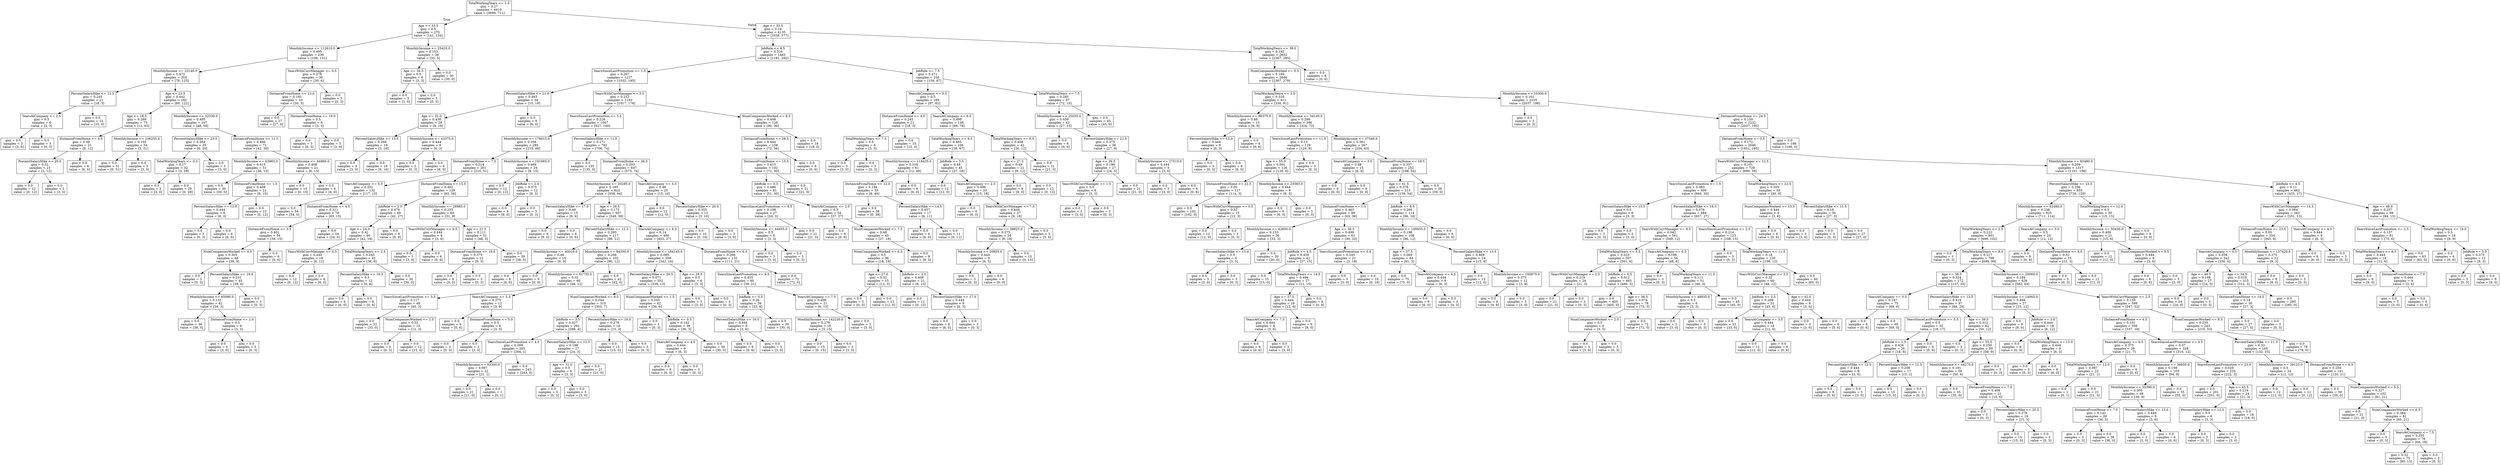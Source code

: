 digraph Tree {
node [shape=box] ;
0 [label="TotalWorkingYears <= 1.5\ngini = 0.27\nsamples = 4410\nvalue = [3699, 711]"] ;
1 [label="Age <= 33.5\ngini = 0.5\nsamples = 275\nvalue = [141, 134]"] ;
0 -> 1 [labeldistance=2.5, labelangle=45, headlabel="True"] ;
2 [label="MonthlyIncome <= 112610.0\ngini = 0.495\nsamples = 239\nvalue = [108, 131]"] ;
1 -> 2 ;
3 [label="MonthlyIncome <= 23140.0\ngini = 0.473\nsamples = 203\nvalue = [78, 125]"] ;
2 -> 3 ;
4 [label="PercentSalaryHike <= 12.5\ngini = 0.245\nsamples = 21\nvalue = [18, 3]"] ;
3 -> 4 ;
5 [label="YearsAtCompany <= 2.5\ngini = 0.5\nsamples = 6\nvalue = [3, 3]"] ;
4 -> 5 ;
6 [label="gini = 0.0\nsamples = 3\nvalue = [3, 0]"] ;
5 -> 6 ;
7 [label="gini = 0.0\nsamples = 3\nvalue = [0, 3]"] ;
5 -> 7 ;
8 [label="gini = 0.0\nsamples = 15\nvalue = [15, 0]"] ;
4 -> 8 ;
9 [label="Age <= 23.5\ngini = 0.442\nsamples = 182\nvalue = [60, 122]"] ;
3 -> 9 ;
10 [label="Age <= 18.5\ngini = 0.269\nsamples = 75\nvalue = [12, 63]"] ;
9 -> 10 ;
11 [label="DistanceFromHome <= 4.0\ngini = 0.49\nsamples = 21\nvalue = [9, 12]"] ;
10 -> 11 ;
12 [label="PercentSalaryHike <= 20.0\ngini = 0.32\nsamples = 15\nvalue = [3, 12]"] ;
11 -> 12 ;
13 [label="gini = 0.0\nsamples = 12\nvalue = [0, 12]"] ;
12 -> 13 ;
14 [label="gini = 0.0\nsamples = 3\nvalue = [3, 0]"] ;
12 -> 14 ;
15 [label="gini = 0.0\nsamples = 6\nvalue = [6, 0]"] ;
11 -> 15 ;
16 [label="MonthlyIncome <= 106255.0\ngini = 0.105\nsamples = 54\nvalue = [3, 51]"] ;
10 -> 16 ;
17 [label="gini = 0.0\nsamples = 51\nvalue = [0, 51]"] ;
16 -> 17 ;
18 [label="gini = 0.0\nsamples = 3\nvalue = [3, 0]"] ;
16 -> 18 ;
19 [label="MonthlyIncome <= 32530.0\ngini = 0.495\nsamples = 107\nvalue = [48, 59]"] ;
9 -> 19 ;
20 [label="PercentSalaryHike <= 23.5\ngini = 0.284\nsamples = 35\nvalue = [6, 29]"] ;
19 -> 20 ;
21 [label="TotalWorkingYears <= 0.5\ngini = 0.17\nsamples = 32\nvalue = [3, 29]"] ;
20 -> 21 ;
22 [label="gini = 0.0\nsamples = 3\nvalue = [3, 0]"] ;
21 -> 22 ;
23 [label="gini = 0.0\nsamples = 29\nvalue = [0, 29]"] ;
21 -> 23 ;
24 [label="gini = 0.0\nsamples = 3\nvalue = [3, 0]"] ;
20 -> 24 ;
25 [label="DistanceFromHome <= 11.5\ngini = 0.486\nsamples = 72\nvalue = [42, 30]"] ;
19 -> 25 ;
26 [label="MonthlyIncome <= 63965.0\ngini = 0.415\nsamples = 51\nvalue = [36, 15]"] ;
25 -> 26 ;
27 [label="gini = 0.0\nsamples = 30\nvalue = [30, 0]"] ;
26 -> 27 ;
28 [label="DistanceFromHome <= 1.5\ngini = 0.408\nsamples = 21\nvalue = [6, 15]"] ;
26 -> 28 ;
29 [label="PercentSalaryHike <= 12.0\ngini = 0.444\nsamples = 9\nvalue = [6, 3]"] ;
28 -> 29 ;
30 [label="gini = 0.0\nsamples = 3\nvalue = [0, 3]"] ;
29 -> 30 ;
31 [label="gini = 0.0\nsamples = 6\nvalue = [6, 0]"] ;
29 -> 31 ;
32 [label="gini = 0.0\nsamples = 12\nvalue = [0, 12]"] ;
28 -> 32 ;
33 [label="MonthlyIncome <= 64960.0\ngini = 0.408\nsamples = 21\nvalue = [6, 15]"] ;
25 -> 33 ;
34 [label="gini = 0.0\nsamples = 15\nvalue = [0, 15]"] ;
33 -> 34 ;
35 [label="gini = 0.0\nsamples = 6\nvalue = [6, 0]"] ;
33 -> 35 ;
36 [label="YearsWithCurrManager <= 0.5\ngini = 0.278\nsamples = 36\nvalue = [30, 6]"] ;
2 -> 36 ;
37 [label="DistanceFromHome <= 13.0\ngini = 0.165\nsamples = 33\nvalue = [30, 3]"] ;
36 -> 37 ;
38 [label="gini = 0.0\nsamples = 27\nvalue = [27, 0]"] ;
37 -> 38 ;
39 [label="DistanceFromHome <= 19.0\ngini = 0.5\nsamples = 6\nvalue = [3, 3]"] ;
37 -> 39 ;
40 [label="gini = 0.0\nsamples = 3\nvalue = [0, 3]"] ;
39 -> 40 ;
41 [label="gini = 0.0\nsamples = 3\nvalue = [3, 0]"] ;
39 -> 41 ;
42 [label="gini = 0.0\nsamples = 3\nvalue = [0, 3]"] ;
36 -> 42 ;
43 [label="MonthlyIncome <= 25425.0\ngini = 0.153\nsamples = 36\nvalue = [33, 3]"] ;
1 -> 43 ;
44 [label="Age <= 34.5\ngini = 0.5\nsamples = 6\nvalue = [3, 3]"] ;
43 -> 44 ;
45 [label="gini = 0.0\nsamples = 3\nvalue = [3, 0]"] ;
44 -> 45 ;
46 [label="gini = 0.0\nsamples = 3\nvalue = [0, 3]"] ;
44 -> 46 ;
47 [label="gini = 0.0\nsamples = 30\nvalue = [30, 0]"] ;
43 -> 47 ;
48 [label="Age <= 33.5\ngini = 0.24\nsamples = 4135\nvalue = [3558, 577]"] ;
0 -> 48 [labeldistance=2.5, labelangle=-45, headlabel="False"] ;
49 [label="JobRole <= 4.5\ngini = 0.316\nsamples = 1483\nvalue = [1191, 292]"] ;
48 -> 49 ;
50 [label="YearsSinceLastPromotion <= 1.5\ngini = 0.267\nsamples = 1227\nvalue = [1032, 195]"] ;
49 -> 50 ;
51 [label="PercentSalaryHike <= 21.0\ngini = 0.493\nsamples = 34\nvalue = [15, 19]"] ;
50 -> 51 ;
52 [label="Age <= 32.0\ngini = 0.436\nsamples = 28\nvalue = [9, 19]"] ;
51 -> 52 ;
53 [label="PercentSalaryHike <= 13.5\ngini = 0.266\nsamples = 19\nvalue = [3, 16]"] ;
52 -> 53 ;
54 [label="gini = 0.0\nsamples = 3\nvalue = [3, 0]"] ;
53 -> 54 ;
55 [label="gini = 0.0\nsamples = 16\nvalue = [0, 16]"] ;
53 -> 55 ;
56 [label="MonthlyIncome <= 43375.0\ngini = 0.444\nsamples = 9\nvalue = [6, 3]"] ;
52 -> 56 ;
57 [label="gini = 0.0\nsamples = 3\nvalue = [0, 3]"] ;
56 -> 57 ;
58 [label="gini = 0.0\nsamples = 6\nvalue = [6, 0]"] ;
56 -> 58 ;
59 [label="gini = 0.0\nsamples = 6\nvalue = [6, 0]"] ;
51 -> 59 ;
60 [label="YearsWithCurrManager <= 5.5\ngini = 0.252\nsamples = 1193\nvalue = [1017, 176]"] ;
50 -> 60 ;
61 [label="YearsSinceLastPromotion <= 3.5\ngini = 0.228\nsamples = 1067\nvalue = [927, 140]"] ;
60 -> 61 ;
62 [label="MonthlyIncome <= 176015.0\ngini = 0.356\nsamples = 285\nvalue = [219, 66]"] ;
61 -> 62 ;
63 [label="DistanceFromHome <= 7.5\ngini = 0.314\nsamples = 261\nvalue = [210, 51]"] ;
62 -> 63 ;
64 [label="YearsAtCompany <= 5.5\ngini = 0.201\nsamples = 132\nvalue = [117, 15]"] ;
63 -> 64 ;
65 [label="gini = 0.0\nsamples = 54\nvalue = [54, 0]"] ;
64 -> 65 ;
66 [label="DistanceFromHome <= 4.5\ngini = 0.311\nsamples = 78\nvalue = [63, 15]"] ;
64 -> 66 ;
67 [label="DistanceFromHome <= 3.5\ngini = 0.401\nsamples = 54\nvalue = [39, 15]"] ;
66 -> 67 ;
68 [label="NumCompaniesWorked <= 0.5\ngini = 0.305\nsamples = 48\nvalue = [39, 9]"] ;
67 -> 68 ;
69 [label="gini = 0.0\nsamples = 3\nvalue = [0, 3]"] ;
68 -> 69 ;
70 [label="PercentSalaryHike <= 19.0\ngini = 0.231\nsamples = 45\nvalue = [39, 6]"] ;
68 -> 70 ;
71 [label="MonthlyIncome <= 65090.0\ngini = 0.133\nsamples = 42\nvalue = [39, 3]"] ;
70 -> 71 ;
72 [label="gini = 0.0\nsamples = 36\nvalue = [36, 0]"] ;
71 -> 72 ;
73 [label="DistanceFromHome <= 2.0\ngini = 0.5\nsamples = 6\nvalue = [3, 3]"] ;
71 -> 73 ;
74 [label="gini = 0.0\nsamples = 3\nvalue = [3, 0]"] ;
73 -> 74 ;
75 [label="gini = 0.0\nsamples = 3\nvalue = [0, 3]"] ;
73 -> 75 ;
76 [label="gini = 0.0\nsamples = 3\nvalue = [0, 3]"] ;
70 -> 76 ;
77 [label="gini = 0.0\nsamples = 6\nvalue = [0, 6]"] ;
67 -> 77 ;
78 [label="gini = 0.0\nsamples = 24\nvalue = [24, 0]"] ;
66 -> 78 ;
79 [label="DistanceFromHome <= 15.5\ngini = 0.402\nsamples = 129\nvalue = [93, 36]"] ;
63 -> 79 ;
80 [label="JobRole <= 2.5\ngini = 0.476\nsamples = 69\nvalue = [42, 27]"] ;
79 -> 80 ;
81 [label="Age <= 24.0\ngini = 0.42\nsamples = 60\nvalue = [42, 18]"] ;
80 -> 81 ;
82 [label="YearsWithCurrManager <= 0.5\ngini = 0.444\nsamples = 18\nvalue = [6, 12]"] ;
81 -> 82 ;
83 [label="gini = 0.0\nsamples = 12\nvalue = [0, 12]"] ;
82 -> 83 ;
84 [label="gini = 0.0\nsamples = 6\nvalue = [6, 0]"] ;
82 -> 84 ;
85 [label="TotalWorkingYears <= 2.5\ngini = 0.245\nsamples = 42\nvalue = [36, 6]"] ;
81 -> 85 ;
86 [label="PercentSalaryHike <= 16.5\ngini = 0.5\nsamples = 12\nvalue = [6, 6]"] ;
85 -> 86 ;
87 [label="gini = 0.0\nsamples = 6\nvalue = [6, 0]"] ;
86 -> 87 ;
88 [label="gini = 0.0\nsamples = 6\nvalue = [0, 6]"] ;
86 -> 88 ;
89 [label="gini = 0.0\nsamples = 30\nvalue = [30, 0]"] ;
85 -> 89 ;
90 [label="gini = 0.0\nsamples = 9\nvalue = [0, 9]"] ;
80 -> 90 ;
91 [label="MonthlyIncome <= 26985.0\ngini = 0.255\nsamples = 60\nvalue = [51, 9]"] ;
79 -> 91 ;
92 [label="YearsWithCurrManager <= 0.5\ngini = 0.444\nsamples = 9\nvalue = [3, 6]"] ;
91 -> 92 ;
93 [label="gini = 0.0\nsamples = 3\nvalue = [3, 0]"] ;
92 -> 93 ;
94 [label="gini = 0.0\nsamples = 6\nvalue = [0, 6]"] ;
92 -> 94 ;
95 [label="Age <= 21.5\ngini = 0.111\nsamples = 51\nvalue = [48, 3]"] ;
91 -> 95 ;
96 [label="DistanceFromHome <= 19.0\ngini = 0.375\nsamples = 12\nvalue = [9, 3]"] ;
95 -> 96 ;
97 [label="gini = 0.0\nsamples = 9\nvalue = [9, 0]"] ;
96 -> 97 ;
98 [label="gini = 0.0\nsamples = 3\nvalue = [0, 3]"] ;
96 -> 98 ;
99 [label="gini = 0.0\nsamples = 39\nvalue = [39, 0]"] ;
95 -> 99 ;
100 [label="MonthlyIncome <= 191665.0\ngini = 0.469\nsamples = 24\nvalue = [9, 15]"] ;
62 -> 100 ;
101 [label="gini = 0.0\nsamples = 12\nvalue = [0, 12]"] ;
100 -> 101 ;
102 [label="JobRole <= 2.0\ngini = 0.375\nsamples = 12\nvalue = [9, 3]"] ;
100 -> 102 ;
103 [label="gini = 0.0\nsamples = 9\nvalue = [9, 0]"] ;
102 -> 103 ;
104 [label="gini = 0.0\nsamples = 3\nvalue = [0, 3]"] ;
102 -> 104 ;
105 [label="PercentSalaryHike <= 11.5\ngini = 0.171\nsamples = 782\nvalue = [708, 74]"] ;
61 -> 105 ;
106 [label="gini = 0.0\nsamples = 135\nvalue = [135, 0]"] ;
105 -> 106 ;
107 [label="DistanceFromHome <= 26.5\ngini = 0.203\nsamples = 647\nvalue = [573, 74]"] ;
105 -> 107 ;
108 [label="MonthlyIncome <= 20285.0\ngini = 0.185\nsamples = 622\nvalue = [558, 64]"] ;
107 -> 108 ;
109 [label="PercentSalaryHike <= 17.0\ngini = 0.48\nsamples = 15\nvalue = [9, 6]"] ;
108 -> 109 ;
110 [label="gini = 0.0\nsamples = 9\nvalue = [9, 0]"] ;
109 -> 110 ;
111 [label="gini = 0.0\nsamples = 6\nvalue = [0, 6]"] ;
109 -> 111 ;
112 [label="Age <= 26.5\ngini = 0.173\nsamples = 607\nvalue = [549, 58]"] ;
108 -> 112 ;
113 [label="PercentSalaryHike <= 12.5\ngini = 0.295\nsamples = 117\nvalue = [96, 21]"] ;
112 -> 113 ;
114 [label="MonthlyIncome <= 40010.0\ngini = 0.48\nsamples = 15\nvalue = [6, 9]"] ;
113 -> 114 ;
115 [label="gini = 0.0\nsamples = 6\nvalue = [6, 0]"] ;
114 -> 115 ;
116 [label="gini = 0.0\nsamples = 9\nvalue = [0, 9]"] ;
114 -> 116 ;
117 [label="MonthlyIncome <= 84350.0\ngini = 0.208\nsamples = 102\nvalue = [90, 12]"] ;
113 -> 117 ;
118 [label="MonthlyIncome <= 61735.0\ngini = 0.32\nsamples = 60\nvalue = [48, 12]"] ;
117 -> 118 ;
119 [label="YearsSinceLastPromotion <= 5.5\ngini = 0.117\nsamples = 48\nvalue = [45, 3]"] ;
118 -> 119 ;
120 [label="gini = 0.0\nsamples = 33\nvalue = [33, 0]"] ;
119 -> 120 ;
121 [label="NumCompaniesWorked <= 2.5\ngini = 0.32\nsamples = 15\nvalue = [12, 3]"] ;
119 -> 121 ;
122 [label="gini = 0.0\nsamples = 3\nvalue = [0, 3]"] ;
121 -> 122 ;
123 [label="gini = 0.0\nsamples = 12\nvalue = [12, 0]"] ;
121 -> 123 ;
124 [label="YearsAtCompany <= 5.5\ngini = 0.375\nsamples = 12\nvalue = [3, 9]"] ;
118 -> 124 ;
125 [label="gini = 0.0\nsamples = 6\nvalue = [0, 6]"] ;
124 -> 125 ;
126 [label="DistanceFromHome <= 5.0\ngini = 0.5\nsamples = 6\nvalue = [3, 3]"] ;
124 -> 126 ;
127 [label="gini = 0.0\nsamples = 3\nvalue = [0, 3]"] ;
126 -> 127 ;
128 [label="gini = 0.0\nsamples = 3\nvalue = [3, 0]"] ;
126 -> 128 ;
129 [label="gini = 0.0\nsamples = 42\nvalue = [42, 0]"] ;
117 -> 129 ;
130 [label="YearsAtCompany <= 6.5\ngini = 0.14\nsamples = 490\nvalue = [453, 37]"] ;
112 -> 130 ;
131 [label="MonthlyIncome <= 184145.0\ngini = 0.085\nsamples = 358\nvalue = [342, 16]"] ;
130 -> 131 ;
132 [label="PercentSalaryHike <= 20.5\ngini = 0.071\nsamples = 352\nvalue = [339, 13]"] ;
131 -> 132 ;
133 [label="NumCompaniesWorked <= 8.5\ngini = 0.044\nsamples = 310\nvalue = [303, 7]"] ;
132 -> 133 ;
134 [label="JobRole <= 3.5\ngini = 0.027\nsamples = 292\nvalue = [288, 4]"] ;
133 -> 134 ;
135 [label="YearsSinceLastPromotion <= 4.5\ngini = 0.008\nsamples = 265\nvalue = [264, 1]"] ;
134 -> 135 ;
136 [label="MonthlyIncome <= 93300.0\ngini = 0.087\nsamples = 22\nvalue = [21, 1]"] ;
135 -> 136 ;
137 [label="gini = 0.0\nsamples = 21\nvalue = [21, 0]"] ;
136 -> 137 ;
138 [label="gini = 0.0\nsamples = 1\nvalue = [0, 1]"] ;
136 -> 138 ;
139 [label="gini = 0.0\nsamples = 243\nvalue = [243, 0]"] ;
135 -> 139 ;
140 [label="PercentSalaryHike <= 12.5\ngini = 0.198\nsamples = 27\nvalue = [24, 3]"] ;
134 -> 140 ;
141 [label="Age <= 31.0\ngini = 0.5\nsamples = 6\nvalue = [3, 3]"] ;
140 -> 141 ;
142 [label="gini = 0.0\nsamples = 3\nvalue = [0, 3]"] ;
141 -> 142 ;
143 [label="gini = 0.0\nsamples = 3\nvalue = [3, 0]"] ;
141 -> 143 ;
144 [label="gini = 0.0\nsamples = 21\nvalue = [21, 0]"] ;
140 -> 144 ;
145 [label="PercentSalaryHike <= 16.0\ngini = 0.278\nsamples = 18\nvalue = [15, 3]"] ;
133 -> 145 ;
146 [label="gini = 0.0\nsamples = 15\nvalue = [15, 0]"] ;
145 -> 146 ;
147 [label="gini = 0.0\nsamples = 3\nvalue = [0, 3]"] ;
145 -> 147 ;
148 [label="NumCompaniesWorked <= 1.5\ngini = 0.245\nsamples = 42\nvalue = [36, 6]"] ;
132 -> 148 ;
149 [label="gini = 0.0\nsamples = 3\nvalue = [0, 3]"] ;
148 -> 149 ;
150 [label="JobRole <= 0.5\ngini = 0.142\nsamples = 39\nvalue = [36, 3]"] ;
148 -> 150 ;
151 [label="YearsAtCompany <= 4.0\ngini = 0.444\nsamples = 9\nvalue = [6, 3]"] ;
150 -> 151 ;
152 [label="gini = 0.0\nsamples = 6\nvalue = [6, 0]"] ;
151 -> 152 ;
153 [label="gini = 0.0\nsamples = 3\nvalue = [0, 3]"] ;
151 -> 153 ;
154 [label="gini = 0.0\nsamples = 30\nvalue = [30, 0]"] ;
150 -> 154 ;
155 [label="Age <= 29.5\ngini = 0.5\nsamples = 6\nvalue = [3, 3]"] ;
131 -> 155 ;
156 [label="gini = 0.0\nsamples = 3\nvalue = [3, 0]"] ;
155 -> 156 ;
157 [label="gini = 0.0\nsamples = 3\nvalue = [0, 3]"] ;
155 -> 157 ;
158 [label="DistanceFromHome <= 6.5\ngini = 0.268\nsamples = 132\nvalue = [111, 21]"] ;
130 -> 158 ;
159 [label="YearsSinceLastPromotion <= 9.5\ngini = 0.455\nsamples = 60\nvalue = [39, 21]"] ;
158 -> 159 ;
160 [label="JobRole <= 0.5\ngini = 0.26\nsamples = 39\nvalue = [33, 6]"] ;
159 -> 160 ;
161 [label="PercentSalaryHike <= 16.5\ngini = 0.444\nsamples = 9\nvalue = [3, 6]"] ;
160 -> 161 ;
162 [label="gini = 0.0\nsamples = 6\nvalue = [0, 6]"] ;
161 -> 162 ;
163 [label="gini = 0.0\nsamples = 3\nvalue = [3, 0]"] ;
161 -> 163 ;
164 [label="gini = 0.0\nsamples = 30\nvalue = [30, 0]"] ;
160 -> 164 ;
165 [label="YearsAtCompany <= 7.5\ngini = 0.408\nsamples = 21\nvalue = [6, 15]"] ;
159 -> 165 ;
166 [label="MonthlyIncome <= 142230.0\ngini = 0.278\nsamples = 18\nvalue = [3, 15]"] ;
165 -> 166 ;
167 [label="gini = 0.0\nsamples = 15\nvalue = [0, 15]"] ;
166 -> 167 ;
168 [label="gini = 0.0\nsamples = 3\nvalue = [3, 0]"] ;
166 -> 168 ;
169 [label="gini = 0.0\nsamples = 3\nvalue = [3, 0]"] ;
165 -> 169 ;
170 [label="gini = 0.0\nsamples = 72\nvalue = [72, 0]"] ;
158 -> 170 ;
171 [label="YearsAtCompany <= 5.5\ngini = 0.48\nsamples = 25\nvalue = [15, 10]"] ;
107 -> 171 ;
172 [label="gini = 0.0\nsamples = 12\nvalue = [12, 0]"] ;
171 -> 172 ;
173 [label="PercentSalaryHike <= 20.0\ngini = 0.355\nsamples = 13\nvalue = [3, 10]"] ;
171 -> 173 ;
174 [label="gini = 0.0\nsamples = 10\nvalue = [0, 10]"] ;
173 -> 174 ;
175 [label="gini = 0.0\nsamples = 3\nvalue = [3, 0]"] ;
173 -> 175 ;
176 [label="NumCompaniesWorked <= 8.5\ngini = 0.408\nsamples = 126\nvalue = [90, 36]"] ;
60 -> 176 ;
177 [label="DistanceFromHome <= 28.5\ngini = 0.444\nsamples = 108\nvalue = [72, 36]"] ;
176 -> 177 ;
178 [label="DistanceFromHome <= 15.5\ngini = 0.415\nsamples = 102\nvalue = [72, 30]"] ;
177 -> 178 ;
179 [label="JobRole <= 0.5\ngini = 0.466\nsamples = 81\nvalue = [51, 30]"] ;
178 -> 179 ;
180 [label="YearsSinceLastPromotion <= 8.5\ngini = 0.198\nsamples = 27\nvalue = [24, 3]"] ;
179 -> 180 ;
181 [label="MonthlyIncome <= 44455.0\ngini = 0.5\nsamples = 6\nvalue = [3, 3]"] ;
180 -> 181 ;
182 [label="gini = 0.0\nsamples = 3\nvalue = [3, 0]"] ;
181 -> 182 ;
183 [label="gini = 0.0\nsamples = 3\nvalue = [0, 3]"] ;
181 -> 183 ;
184 [label="gini = 0.0\nsamples = 21\nvalue = [21, 0]"] ;
180 -> 184 ;
185 [label="YearsAtCompany <= 2.5\ngini = 0.5\nsamples = 54\nvalue = [27, 27]"] ;
179 -> 185 ;
186 [label="gini = 0.0\nsamples = 9\nvalue = [0, 9]"] ;
185 -> 186 ;
187 [label="NumCompaniesWorked <= 7.5\ngini = 0.48\nsamples = 45\nvalue = [27, 18]"] ;
185 -> 187 ;
188 [label="NumCompaniesWorked <= 6.5\ngini = 0.5\nsamples = 36\nvalue = [18, 18]"] ;
187 -> 188 ;
189 [label="Age <= 27.0\ngini = 0.32\nsamples = 15\nvalue = [12, 3]"] ;
188 -> 189 ;
190 [label="gini = 0.0\nsamples = 3\nvalue = [0, 3]"] ;
189 -> 190 ;
191 [label="gini = 0.0\nsamples = 12\nvalue = [12, 0]"] ;
189 -> 191 ;
192 [label="JobRole <= 2.0\ngini = 0.408\nsamples = 21\nvalue = [6, 15]"] ;
188 -> 192 ;
193 [label="gini = 0.0\nsamples = 12\nvalue = [0, 12]"] ;
192 -> 193 ;
194 [label="PercentSalaryHike <= 17.0\ngini = 0.444\nsamples = 9\nvalue = [6, 3]"] ;
192 -> 194 ;
195 [label="gini = 0.0\nsamples = 6\nvalue = [6, 0]"] ;
194 -> 195 ;
196 [label="gini = 0.0\nsamples = 3\nvalue = [0, 3]"] ;
194 -> 196 ;
197 [label="gini = 0.0\nsamples = 9\nvalue = [9, 0]"] ;
187 -> 197 ;
198 [label="gini = 0.0\nsamples = 21\nvalue = [21, 0]"] ;
178 -> 198 ;
199 [label="gini = 0.0\nsamples = 6\nvalue = [0, 6]"] ;
177 -> 199 ;
200 [label="gini = 0.0\nsamples = 18\nvalue = [18, 0]"] ;
176 -> 200 ;
201 [label="JobRole <= 7.5\ngini = 0.471\nsamples = 256\nvalue = [159, 97]"] ;
49 -> 201 ;
202 [label="YearsAtCompany <= 0.5\ngini = 0.5\nsamples = 169\nvalue = [87, 82]"] ;
201 -> 202 ;
203 [label="DistanceFromHome <= 4.0\ngini = 0.245\nsamples = 21\nvalue = [18, 3]"] ;
202 -> 203 ;
204 [label="TotalWorkingYears <= 7.5\ngini = 0.5\nsamples = 6\nvalue = [3, 3]"] ;
203 -> 204 ;
205 [label="gini = 0.0\nsamples = 3\nvalue = [3, 0]"] ;
204 -> 205 ;
206 [label="gini = 0.0\nsamples = 3\nvalue = [0, 3]"] ;
204 -> 206 ;
207 [label="gini = 0.0\nsamples = 15\nvalue = [15, 0]"] ;
203 -> 207 ;
208 [label="YearsAtCompany <= 6.5\ngini = 0.498\nsamples = 148\nvalue = [69, 79]"] ;
202 -> 208 ;
209 [label="TotalWorkingYears <= 8.5\ngini = 0.465\nsamples = 106\nvalue = [39, 67]"] ;
208 -> 209 ;
210 [label="MonthlyIncome <= 118435.0\ngini = 0.316\nsamples = 61\nvalue = [12, 49]"] ;
209 -> 210 ;
211 [label="DistanceFromHome <= 12.0\ngini = 0.194\nsamples = 55\nvalue = [6, 49]"] ;
210 -> 211 ;
212 [label="gini = 0.0\nsamples = 38\nvalue = [0, 38]"] ;
211 -> 212 ;
213 [label="PercentSalaryHike <= 14.5\ngini = 0.457\nsamples = 17\nvalue = [6, 11]"] ;
211 -> 213 ;
214 [label="gini = 0.0\nsamples = 6\nvalue = [6, 0]"] ;
213 -> 214 ;
215 [label="gini = 0.0\nsamples = 11\nvalue = [0, 11]"] ;
213 -> 215 ;
216 [label="gini = 0.0\nsamples = 6\nvalue = [6, 0]"] ;
210 -> 216 ;
217 [label="JobRole <= 5.5\ngini = 0.48\nsamples = 45\nvalue = [27, 18]"] ;
209 -> 217 ;
218 [label="gini = 0.0\nsamples = 12\nvalue = [12, 0]"] ;
217 -> 218 ;
219 [label="YearsAtCompany <= 2.5\ngini = 0.496\nsamples = 33\nvalue = [15, 18]"] ;
217 -> 219 ;
220 [label="gini = 0.0\nsamples = 6\nvalue = [6, 0]"] ;
219 -> 220 ;
221 [label="YearsWithCurrManager <= 7.5\ngini = 0.444\nsamples = 27\nvalue = [9, 18]"] ;
219 -> 221 ;
222 [label="MonthlyIncome <= 38825.0\ngini = 0.375\nsamples = 24\nvalue = [6, 18]"] ;
221 -> 222 ;
223 [label="MonthlyIncome <= 20855.0\ngini = 0.444\nsamples = 9\nvalue = [6, 3]"] ;
222 -> 223 ;
224 [label="gini = 0.0\nsamples = 3\nvalue = [0, 3]"] ;
223 -> 224 ;
225 [label="gini = 0.0\nsamples = 6\nvalue = [6, 0]"] ;
223 -> 225 ;
226 [label="gini = 0.0\nsamples = 15\nvalue = [0, 15]"] ;
222 -> 226 ;
227 [label="gini = 0.0\nsamples = 3\nvalue = [3, 0]"] ;
221 -> 227 ;
228 [label="TotalWorkingYears <= 6.5\ngini = 0.408\nsamples = 42\nvalue = [30, 12]"] ;
208 -> 228 ;
229 [label="Age <= 27.5\ngini = 0.49\nsamples = 21\nvalue = [9, 12]"] ;
228 -> 229 ;
230 [label="gini = 0.0\nsamples = 9\nvalue = [9, 0]"] ;
229 -> 230 ;
231 [label="gini = 0.0\nsamples = 12\nvalue = [0, 12]"] ;
229 -> 231 ;
232 [label="gini = 0.0\nsamples = 21\nvalue = [21, 0]"] ;
228 -> 232 ;
233 [label="TotalWorkingYears <= 7.5\ngini = 0.285\nsamples = 87\nvalue = [72, 15]"] ;
201 -> 233 ;
234 [label="MonthlyIncome <= 25035.0\ngini = 0.459\nsamples = 42\nvalue = [27, 15]"] ;
233 -> 234 ;
235 [label="gini = 0.0\nsamples = 6\nvalue = [0, 6]"] ;
234 -> 235 ;
236 [label="PercentSalaryHike <= 21.5\ngini = 0.375\nsamples = 36\nvalue = [27, 9]"] ;
234 -> 236 ;
237 [label="Age <= 26.5\ngini = 0.198\nsamples = 27\nvalue = [24, 3]"] ;
236 -> 237 ;
238 [label="YearsWithCurrManager <= 1.5\ngini = 0.5\nsamples = 6\nvalue = [3, 3]"] ;
237 -> 238 ;
239 [label="gini = 0.0\nsamples = 3\nvalue = [3, 0]"] ;
238 -> 239 ;
240 [label="gini = 0.0\nsamples = 3\nvalue = [0, 3]"] ;
238 -> 240 ;
241 [label="gini = 0.0\nsamples = 21\nvalue = [21, 0]"] ;
237 -> 241 ;
242 [label="MonthlyIncome <= 27510.0\ngini = 0.444\nsamples = 9\nvalue = [3, 6]"] ;
236 -> 242 ;
243 [label="gini = 0.0\nsamples = 3\nvalue = [3, 0]"] ;
242 -> 243 ;
244 [label="gini = 0.0\nsamples = 6\nvalue = [0, 6]"] ;
242 -> 244 ;
245 [label="gini = 0.0\nsamples = 45\nvalue = [45, 0]"] ;
233 -> 245 ;
246 [label="TotalWorkingYears <= 39.0\ngini = 0.192\nsamples = 2652\nvalue = [2367, 285]"] ;
48 -> 246 ;
247 [label="NumCompaniesWorked <= 0.5\ngini = 0.189\nsamples = 2646\nvalue = [2367, 279]"] ;
246 -> 247 ;
248 [label="TotalWorkingYears <= 3.5\ngini = 0.316\nsamples = 411\nvalue = [330, 81]"] ;
247 -> 248 ;
249 [label="MonthlyIncome <= 88375.0\ngini = 0.48\nsamples = 15\nvalue = [6, 9]"] ;
248 -> 249 ;
250 [label="PercentSalaryHike <= 13.0\ngini = 0.444\nsamples = 9\nvalue = [6, 3]"] ;
249 -> 250 ;
251 [label="gini = 0.0\nsamples = 3\nvalue = [0, 3]"] ;
250 -> 251 ;
252 [label="gini = 0.0\nsamples = 6\nvalue = [6, 0]"] ;
250 -> 252 ;
253 [label="gini = 0.0\nsamples = 6\nvalue = [0, 6]"] ;
249 -> 253 ;
254 [label="MonthlyIncome <= 34145.0\ngini = 0.298\nsamples = 396\nvalue = [324, 72]"] ;
248 -> 254 ;
255 [label="YearsSinceLastPromotion <= 11.5\ngini = 0.13\nsamples = 129\nvalue = [120, 9]"] ;
254 -> 255 ;
256 [label="Age <= 55.0\ngini = 0.091\nsamples = 126\nvalue = [120, 6]"] ;
255 -> 256 ;
257 [label="DistanceFromHome <= 22.5\ngini = 0.05\nsamples = 117\nvalue = [114, 3]"] ;
256 -> 257 ;
258 [label="gini = 0.0\nsamples = 102\nvalue = [102, 0]"] ;
257 -> 258 ;
259 [label="YearsWithCurrManager <= 0.5\ngini = 0.32\nsamples = 15\nvalue = [12, 3]"] ;
257 -> 259 ;
260 [label="gini = 0.0\nsamples = 12\nvalue = [12, 0]"] ;
259 -> 260 ;
261 [label="gini = 0.0\nsamples = 3\nvalue = [0, 3]"] ;
259 -> 261 ;
262 [label="MonthlyIncome <= 23565.0\ngini = 0.444\nsamples = 9\nvalue = [6, 3]"] ;
256 -> 262 ;
263 [label="gini = 0.0\nsamples = 6\nvalue = [6, 0]"] ;
262 -> 263 ;
264 [label="gini = 0.0\nsamples = 3\nvalue = [0, 3]"] ;
262 -> 264 ;
265 [label="gini = 0.0\nsamples = 3\nvalue = [0, 3]"] ;
255 -> 265 ;
266 [label="MonthlyIncome <= 37540.0\ngini = 0.361\nsamples = 267\nvalue = [204, 63]"] ;
254 -> 266 ;
267 [label="YearsAtCompany <= 3.5\ngini = 0.48\nsamples = 15\nvalue = [6, 9]"] ;
266 -> 267 ;
268 [label="gini = 0.0\nsamples = 6\nvalue = [6, 0]"] ;
267 -> 268 ;
269 [label="gini = 0.0\nsamples = 9\nvalue = [0, 9]"] ;
267 -> 269 ;
270 [label="DistanceFromHome <= 18.5\ngini = 0.337\nsamples = 252\nvalue = [198, 54]"] ;
266 -> 270 ;
271 [label="Age <= 41.5\ngini = 0.378\nsamples = 213\nvalue = [159, 54]"] ;
270 -> 271 ;
272 [label="DistanceFromHome <= 1.5\ngini = 0.463\nsamples = 99\nvalue = [63, 36]"] ;
271 -> 272 ;
273 [label="MonthlyIncome <= 42850.0\ngini = 0.153\nsamples = 36\nvalue = [33, 3]"] ;
272 -> 273 ;
274 [label="PercentSalaryHike <= 15.0\ngini = 0.5\nsamples = 6\nvalue = [3, 3]"] ;
273 -> 274 ;
275 [label="gini = 0.0\nsamples = 3\nvalue = [3, 0]"] ;
274 -> 275 ;
276 [label="gini = 0.0\nsamples = 3\nvalue = [0, 3]"] ;
274 -> 276 ;
277 [label="gini = 0.0\nsamples = 30\nvalue = [30, 0]"] ;
273 -> 277 ;
278 [label="Age <= 38.5\ngini = 0.499\nsamples = 63\nvalue = [30, 33]"] ;
272 -> 278 ;
279 [label="JobRole <= 4.5\ngini = 0.459\nsamples = 42\nvalue = [27, 15]"] ;
278 -> 279 ;
280 [label="gini = 0.0\nsamples = 15\nvalue = [15, 0]"] ;
279 -> 280 ;
281 [label="TotalWorkingYears <= 14.5\ngini = 0.494\nsamples = 27\nvalue = [12, 15]"] ;
279 -> 281 ;
282 [label="Age <= 37.5\ngini = 0.444\nsamples = 18\nvalue = [12, 6]"] ;
281 -> 282 ;
283 [label="YearsAtCompany <= 7.5\ngini = 0.444\nsamples = 9\nvalue = [3, 6]"] ;
282 -> 283 ;
284 [label="gini = 0.0\nsamples = 6\nvalue = [0, 6]"] ;
283 -> 284 ;
285 [label="gini = 0.0\nsamples = 3\nvalue = [3, 0]"] ;
283 -> 285 ;
286 [label="gini = 0.0\nsamples = 9\nvalue = [9, 0]"] ;
282 -> 286 ;
287 [label="gini = 0.0\nsamples = 9\nvalue = [0, 9]"] ;
281 -> 287 ;
288 [label="YearsSinceLastPromotion <= 0.5\ngini = 0.245\nsamples = 21\nvalue = [3, 18]"] ;
278 -> 288 ;
289 [label="gini = 0.0\nsamples = 3\nvalue = [3, 0]"] ;
288 -> 289 ;
290 [label="gini = 0.0\nsamples = 18\nvalue = [0, 18]"] ;
288 -> 290 ;
291 [label="JobRole <= 8.5\ngini = 0.266\nsamples = 114\nvalue = [96, 18]"] ;
271 -> 291 ;
292 [label="MonthlyIncome <= 100935.0\ngini = 0.198\nsamples = 108\nvalue = [96, 12]"] ;
291 -> 292 ;
293 [label="Age <= 57.5\ngini = 0.069\nsamples = 84\nvalue = [81, 3]"] ;
292 -> 293 ;
294 [label="gini = 0.0\nsamples = 75\nvalue = [75, 0]"] ;
293 -> 294 ;
295 [label="YearsAtCompany <= 6.5\ngini = 0.444\nsamples = 9\nvalue = [6, 3]"] ;
293 -> 295 ;
296 [label="gini = 0.0\nsamples = 6\nvalue = [6, 0]"] ;
295 -> 296 ;
297 [label="gini = 0.0\nsamples = 3\nvalue = [0, 3]"] ;
295 -> 297 ;
298 [label="PercentSalaryHike <= 13.5\ngini = 0.469\nsamples = 24\nvalue = [15, 9]"] ;
292 -> 298 ;
299 [label="gini = 0.0\nsamples = 12\nvalue = [12, 0]"] ;
298 -> 299 ;
300 [label="MonthlyIncome <= 185875.0\ngini = 0.375\nsamples = 12\nvalue = [3, 9]"] ;
298 -> 300 ;
301 [label="gini = 0.0\nsamples = 9\nvalue = [0, 9]"] ;
300 -> 301 ;
302 [label="gini = 0.0\nsamples = 3\nvalue = [3, 0]"] ;
300 -> 302 ;
303 [label="gini = 0.0\nsamples = 6\nvalue = [0, 6]"] ;
291 -> 303 ;
304 [label="gini = 0.0\nsamples = 39\nvalue = [39, 0]"] ;
270 -> 304 ;
305 [label="MonthlyIncome <= 10300.0\ngini = 0.161\nsamples = 2235\nvalue = [2037, 198]"] ;
247 -> 305 ;
306 [label="gini = 0.0\nsamples = 3\nvalue = [0, 3]"] ;
305 -> 306 ;
307 [label="DistanceFromHome <= 24.5\ngini = 0.159\nsamples = 2232\nvalue = [2037, 195]"] ;
305 -> 307 ;
308 [label="DistanceFromHome <= 3.5\ngini = 0.172\nsamples = 2046\nvalue = [1851, 195]"] ;
307 -> 308 ;
309 [label="YearsWithCurrManager <= 12.5\ngini = 0.101\nsamples = 729\nvalue = [690, 39]"] ;
308 -> 309 ;
310 [label="YearsSinceLastPromotion <= 1.5\ngini = 0.083\nsamples = 690\nvalue = [660, 30]"] ;
309 -> 310 ;
311 [label="PercentSalaryHike <= 15.5\ngini = 0.5\nsamples = 6\nvalue = [3, 3]"] ;
310 -> 311 ;
312 [label="gini = 0.0\nsamples = 3\nvalue = [0, 3]"] ;
311 -> 312 ;
313 [label="gini = 0.0\nsamples = 3\nvalue = [3, 0]"] ;
311 -> 313 ;
314 [label="PercentSalaryHike <= 18.5\ngini = 0.076\nsamples = 684\nvalue = [657, 27]"] ;
310 -> 314 ;
315 [label="YearsWithCurrManager <= 8.5\ngini = 0.042\nsamples = 561\nvalue = [549, 12]"] ;
314 -> 315 ;
316 [label="TotalWorkingYears <= 5.5\ngini = 0.023\nsamples = 507\nvalue = [501, 6]"] ;
315 -> 316 ;
317 [label="YearsWithCurrManager <= 2.5\ngini = 0.219\nsamples = 24\nvalue = [21, 3]"] ;
316 -> 317 ;
318 [label="gini = 0.0\nsamples = 21\nvalue = [21, 0]"] ;
317 -> 318 ;
319 [label="gini = 0.0\nsamples = 3\nvalue = [0, 3]"] ;
317 -> 319 ;
320 [label="JobRole <= 6.5\ngini = 0.012\nsamples = 483\nvalue = [480, 3]"] ;
316 -> 320 ;
321 [label="gini = 0.0\nsamples = 405\nvalue = [405, 0]"] ;
320 -> 321 ;
322 [label="Age <= 36.5\ngini = 0.074\nsamples = 78\nvalue = [75, 3]"] ;
320 -> 322 ;
323 [label="NumCompaniesWorked <= 2.0\ngini = 0.5\nsamples = 6\nvalue = [3, 3]"] ;
322 -> 323 ;
324 [label="gini = 0.0\nsamples = 3\nvalue = [3, 0]"] ;
323 -> 324 ;
325 [label="gini = 0.0\nsamples = 3\nvalue = [0, 3]"] ;
323 -> 325 ;
326 [label="gini = 0.0\nsamples = 72\nvalue = [72, 0]"] ;
322 -> 326 ;
327 [label="YearsAtCompany <= 0.5\ngini = 0.198\nsamples = 54\nvalue = [48, 6]"] ;
315 -> 327 ;
328 [label="gini = 0.0\nsamples = 3\nvalue = [0, 3]"] ;
327 -> 328 ;
329 [label="TotalWorkingYears <= 11.0\ngini = 0.111\nsamples = 51\nvalue = [48, 3]"] ;
327 -> 329 ;
330 [label="MonthlyIncome <= 48935.0\ngini = 0.5\nsamples = 6\nvalue = [3, 3]"] ;
329 -> 330 ;
331 [label="gini = 0.0\nsamples = 3\nvalue = [3, 0]"] ;
330 -> 331 ;
332 [label="gini = 0.0\nsamples = 3\nvalue = [0, 3]"] ;
330 -> 332 ;
333 [label="gini = 0.0\nsamples = 45\nvalue = [45, 0]"] ;
329 -> 333 ;
334 [label="YearsSinceLastPromotion <= 2.5\ngini = 0.214\nsamples = 123\nvalue = [108, 15]"] ;
314 -> 334 ;
335 [label="gini = 0.0\nsamples = 3\nvalue = [0, 3]"] ;
334 -> 335 ;
336 [label="TotalWorkingYears <= 11.5\ngini = 0.18\nsamples = 120\nvalue = [108, 12]"] ;
334 -> 336 ;
337 [label="YearsWithCurrManager <= 3.5\ngini = 0.32\nsamples = 60\nvalue = [48, 12]"] ;
336 -> 337 ;
338 [label="JobRole <= 3.5\ngini = 0.208\nsamples = 51\nvalue = [45, 6]"] ;
337 -> 338 ;
339 [label="gini = 0.0\nsamples = 33\nvalue = [33, 0]"] ;
338 -> 339 ;
340 [label="YearsAtCompany <= 3.5\ngini = 0.444\nsamples = 18\nvalue = [12, 6]"] ;
338 -> 340 ;
341 [label="gini = 0.0\nsamples = 12\nvalue = [12, 0]"] ;
340 -> 341 ;
342 [label="gini = 0.0\nsamples = 6\nvalue = [0, 6]"] ;
340 -> 342 ;
343 [label="Age <= 42.0\ngini = 0.444\nsamples = 9\nvalue = [3, 6]"] ;
337 -> 343 ;
344 [label="gini = 0.0\nsamples = 3\nvalue = [3, 0]"] ;
343 -> 344 ;
345 [label="gini = 0.0\nsamples = 6\nvalue = [0, 6]"] ;
343 -> 345 ;
346 [label="gini = 0.0\nsamples = 60\nvalue = [60, 0]"] ;
336 -> 346 ;
347 [label="TotalWorkingYears <= 22.5\ngini = 0.355\nsamples = 39\nvalue = [30, 9]"] ;
309 -> 347 ;
348 [label="NumCompaniesWorked <= 15.5\ngini = 0.444\nsamples = 9\nvalue = [3, 6]"] ;
347 -> 348 ;
349 [label="gini = 0.0\nsamples = 6\nvalue = [0, 6]"] ;
348 -> 349 ;
350 [label="gini = 0.0\nsamples = 3\nvalue = [3, 0]"] ;
348 -> 350 ;
351 [label="PercentSalaryHike <= 11.5\ngini = 0.18\nsamples = 30\nvalue = [27, 3]"] ;
347 -> 351 ;
352 [label="gini = 0.0\nsamples = 3\nvalue = [0, 3]"] ;
351 -> 352 ;
353 [label="gini = 0.0\nsamples = 27\nvalue = [27, 0]"] ;
351 -> 353 ;
354 [label="MonthlyIncome <= 63480.0\ngini = 0.209\nsamples = 1317\nvalue = [1161, 156]"] ;
308 -> 354 ;
355 [label="PercentSalaryHike <= 23.5\ngini = 0.256\nsamples = 855\nvalue = [726, 129]"] ;
354 -> 355 ;
356 [label="MonthlyIncome <= 62460.0\ngini = 0.238\nsamples = 825\nvalue = [711, 114]"] ;
355 -> 356 ;
357 [label="TotalWorkingYears <= 2.5\ngini = 0.222\nsamples = 801\nvalue = [699, 102]"] ;
356 -> 357 ;
358 [label="gini = 0.0\nsamples = 3\nvalue = [0, 3]"] ;
357 -> 358 ;
359 [label="TotalWorkingYears <= 8.5\ngini = 0.217\nsamples = 798\nvalue = [699, 99]"] ;
357 -> 359 ;
360 [label="Age <= 38.5\ngini = 0.324\nsamples = 172\nvalue = [137, 35]"] ;
359 -> 360 ;
361 [label="YearsAtCompany <= 0.5\ngini = 0.147\nsamples = 75\nvalue = [69, 6]"] ;
360 -> 361 ;
362 [label="gini = 0.0\nsamples = 6\nvalue = [0, 6]"] ;
361 -> 362 ;
363 [label="gini = 0.0\nsamples = 69\nvalue = [69, 0]"] ;
361 -> 363 ;
364 [label="PercentSalaryHike <= 13.5\ngini = 0.419\nsamples = 97\nvalue = [68, 29]"] ;
360 -> 364 ;
365 [label="YearsSinceLastPromotion <= 5.5\ngini = 0.5\nsamples = 35\nvalue = [18, 17]"] ;
364 -> 365 ;
366 [label="JobRole <= 1.5\ngini = 0.426\nsamples = 26\nvalue = [18, 8]"] ;
365 -> 366 ;
367 [label="PercentSalaryHike <= 12.5\ngini = 0.444\nsamples = 9\nvalue = [3, 6]"] ;
366 -> 367 ;
368 [label="gini = 0.0\nsamples = 6\nvalue = [0, 6]"] ;
367 -> 368 ;
369 [label="gini = 0.0\nsamples = 3\nvalue = [3, 0]"] ;
367 -> 369 ;
370 [label="PercentSalaryHike <= 12.5\ngini = 0.208\nsamples = 17\nvalue = [15, 2]"] ;
366 -> 370 ;
371 [label="gini = 0.0\nsamples = 15\nvalue = [15, 0]"] ;
370 -> 371 ;
372 [label="gini = 0.0\nsamples = 2\nvalue = [0, 2]"] ;
370 -> 372 ;
373 [label="gini = 0.0\nsamples = 9\nvalue = [0, 9]"] ;
365 -> 373 ;
374 [label="Age <= 39.5\ngini = 0.312\nsamples = 62\nvalue = [50, 12]"] ;
364 -> 374 ;
375 [label="gini = 0.0\nsamples = 3\nvalue = [0, 3]"] ;
374 -> 375 ;
376 [label="Age <= 55.5\ngini = 0.259\nsamples = 59\nvalue = [50, 9]"] ;
374 -> 376 ;
377 [label="MonthlyIncome <= 44270.0\ngini = 0.191\nsamples = 56\nvalue = [50, 6]"] ;
376 -> 377 ;
378 [label="gini = 0.0\nsamples = 35\nvalue = [35, 0]"] ;
377 -> 378 ;
379 [label="DistanceFromHome <= 7.0\ngini = 0.408\nsamples = 21\nvalue = [15, 6]"] ;
377 -> 379 ;
380 [label="gini = 0.0\nsamples = 3\nvalue = [0, 3]"] ;
379 -> 380 ;
381 [label="PercentSalaryHike <= 20.5\ngini = 0.278\nsamples = 18\nvalue = [15, 3]"] ;
379 -> 381 ;
382 [label="gini = 0.0\nsamples = 15\nvalue = [15, 0]"] ;
381 -> 382 ;
383 [label="gini = 0.0\nsamples = 3\nvalue = [0, 3]"] ;
381 -> 383 ;
384 [label="gini = 0.0\nsamples = 3\nvalue = [0, 3]"] ;
376 -> 384 ;
385 [label="MonthlyIncome <= 20060.0\ngini = 0.184\nsamples = 626\nvalue = [562, 64]"] ;
359 -> 385 ;
386 [label="MonthlyIncome <= 14065.0\ngini = 0.494\nsamples = 27\nvalue = [15, 12]"] ;
385 -> 386 ;
387 [label="gini = 0.0\nsamples = 9\nvalue = [9, 0]"] ;
386 -> 387 ;
388 [label="JobRole <= 3.0\ngini = 0.444\nsamples = 18\nvalue = [6, 12]"] ;
386 -> 388 ;
389 [label="gini = 0.0\nsamples = 9\nvalue = [0, 9]"] ;
388 -> 389 ;
390 [label="TotalWorkingYears <= 13.0\ngini = 0.444\nsamples = 9\nvalue = [6, 3]"] ;
388 -> 390 ;
391 [label="gini = 0.0\nsamples = 3\nvalue = [0, 3]"] ;
390 -> 391 ;
392 [label="gini = 0.0\nsamples = 6\nvalue = [6, 0]"] ;
390 -> 392 ;
393 [label="YearsWithCurrManager <= 2.5\ngini = 0.159\nsamples = 599\nvalue = [547, 52]"] ;
385 -> 393 ;
394 [label="DistanceFromHome <= 4.5\ngini = 0.101\nsamples = 356\nvalue = [337, 19]"] ;
393 -> 394 ;
395 [label="YearsAtCompany <= 6.5\ngini = 0.375\nsamples = 28\nvalue = [21, 7]"] ;
394 -> 395 ;
396 [label="TotalWorkingYears <= 12.0\ngini = 0.087\nsamples = 22\nvalue = [21, 1]"] ;
395 -> 396 ;
397 [label="gini = 0.0\nsamples = 1\nvalue = [0, 1]"] ;
396 -> 397 ;
398 [label="gini = 0.0\nsamples = 21\nvalue = [21, 0]"] ;
396 -> 398 ;
399 [label="gini = 0.0\nsamples = 6\nvalue = [0, 6]"] ;
395 -> 399 ;
400 [label="YearsSinceLastPromotion <= 4.5\ngini = 0.07\nsamples = 328\nvalue = [316, 12]"] ;
394 -> 400 ;
401 [label="MonthlyIncome <= 36650.0\ngini = 0.159\nsamples = 103\nvalue = [94, 9]"] ;
400 -> 401 ;
402 [label="MonthlyIncome <= 32390.0\ngini = 0.305\nsamples = 48\nvalue = [39, 9]"] ;
401 -> 402 ;
403 [label="DistanceFromHome <= 7.0\ngini = 0.142\nsamples = 39\nvalue = [36, 3]"] ;
402 -> 403 ;
404 [label="gini = 0.0\nsamples = 3\nvalue = [0, 3]"] ;
403 -> 404 ;
405 [label="gini = 0.0\nsamples = 36\nvalue = [36, 0]"] ;
403 -> 405 ;
406 [label="PercentSalaryHike <= 13.0\ngini = 0.444\nsamples = 9\nvalue = [3, 6]"] ;
402 -> 406 ;
407 [label="gini = 0.0\nsamples = 3\nvalue = [3, 0]"] ;
406 -> 407 ;
408 [label="gini = 0.0\nsamples = 6\nvalue = [0, 6]"] ;
406 -> 408 ;
409 [label="gini = 0.0\nsamples = 55\nvalue = [55, 0]"] ;
401 -> 409 ;
410 [label="YearsSinceLastPromotion <= 23.0\ngini = 0.026\nsamples = 225\nvalue = [222, 3]"] ;
400 -> 410 ;
411 [label="gini = 0.0\nsamples = 201\nvalue = [201, 0]"] ;
410 -> 411 ;
412 [label="Age <= 45.5\ngini = 0.219\nsamples = 24\nvalue = [21, 3]"] ;
410 -> 412 ;
413 [label="PercentSalaryHike <= 12.5\ngini = 0.5\nsamples = 6\nvalue = [3, 3]"] ;
412 -> 413 ;
414 [label="gini = 0.0\nsamples = 3\nvalue = [0, 3]"] ;
413 -> 414 ;
415 [label="gini = 0.0\nsamples = 3\nvalue = [3, 0]"] ;
413 -> 415 ;
416 [label="gini = 0.0\nsamples = 18\nvalue = [18, 0]"] ;
412 -> 416 ;
417 [label="NumCompaniesWorked <= 8.5\ngini = 0.235\nsamples = 243\nvalue = [210, 33]"] ;
393 -> 417 ;
418 [label="PercentSalaryHike <= 11.5\ngini = 0.32\nsamples = 165\nvalue = [132, 33]"] ;
417 -> 418 ;
419 [label="MonthlyIncome <= 39125.0\ngini = 0.5\nsamples = 24\nvalue = [12, 12]"] ;
418 -> 419 ;
420 [label="gini = 0.0\nsamples = 12\nvalue = [12, 0]"] ;
419 -> 420 ;
421 [label="gini = 0.0\nsamples = 12\nvalue = [0, 12]"] ;
419 -> 421 ;
422 [label="DistanceFromHome <= 6.5\ngini = 0.254\nsamples = 141\nvalue = [120, 21]"] ;
418 -> 422 ;
423 [label="gini = 0.0\nsamples = 39\nvalue = [39, 0]"] ;
422 -> 423 ;
424 [label="NumCompaniesWorked <= 5.5\ngini = 0.327\nsamples = 102\nvalue = [81, 21]"] ;
422 -> 424 ;
425 [label="gini = 0.0\nsamples = 21\nvalue = [21, 0]"] ;
424 -> 425 ;
426 [label="NumCompaniesWorked <= 6.5\ngini = 0.384\nsamples = 81\nvalue = [60, 21]"] ;
424 -> 426 ;
427 [label="gini = 0.0\nsamples = 3\nvalue = [0, 3]"] ;
426 -> 427 ;
428 [label="YearsAtCompany <= 7.5\ngini = 0.355\nsamples = 78\nvalue = [60, 18]"] ;
426 -> 428 ;
429 [label="gini = 0.32\nsamples = 75\nvalue = [60, 15]"] ;
428 -> 429 ;
430 [label="gini = 0.0\nsamples = 3\nvalue = [0, 3]"] ;
428 -> 430 ;
431 [label="gini = 0.0\nsamples = 78\nvalue = [78, 0]"] ;
417 -> 431 ;
432 [label="YearsAtCompany <= 3.0\ngini = 0.5\nsamples = 24\nvalue = [12, 12]"] ;
356 -> 432 ;
433 [label="gini = 0.0\nsamples = 9\nvalue = [0, 9]"] ;
432 -> 433 ;
434 [label="DistanceFromHome <= 8.0\ngini = 0.32\nsamples = 15\nvalue = [12, 3]"] ;
432 -> 434 ;
435 [label="gini = 0.0\nsamples = 3\nvalue = [0, 3]"] ;
434 -> 435 ;
436 [label="gini = 0.0\nsamples = 12\nvalue = [12, 0]"] ;
434 -> 436 ;
437 [label="TotalWorkingYears <= 12.0\ngini = 0.5\nsamples = 30\nvalue = [15, 15]"] ;
355 -> 437 ;
438 [label="MonthlyIncome <= 50430.0\ngini = 0.408\nsamples = 21\nvalue = [15, 6]"] ;
437 -> 438 ;
439 [label="gini = 0.0\nsamples = 12\nvalue = [12, 0]"] ;
438 -> 439 ;
440 [label="NumCompaniesWorked <= 5.5\ngini = 0.444\nsamples = 9\nvalue = [3, 6]"] ;
438 -> 440 ;
441 [label="gini = 0.0\nsamples = 6\nvalue = [0, 6]"] ;
440 -> 441 ;
442 [label="gini = 0.0\nsamples = 3\nvalue = [3, 0]"] ;
440 -> 442 ;
443 [label="gini = 0.0\nsamples = 9\nvalue = [0, 9]"] ;
437 -> 443 ;
444 [label="JobRole <= 4.5\ngini = 0.11\nsamples = 462\nvalue = [435, 27]"] ;
354 -> 444 ;
445 [label="YearsWithCurrManager <= 14.5\ngini = 0.064\nsamples = 363\nvalue = [351, 12]"] ;
444 -> 445 ;
446 [label="DistanceFromHome <= 23.5\ngini = 0.05\nsamples = 354\nvalue = [345, 9]"] ;
445 -> 446 ;
447 [label="YearsAtCompany <= 0.5\ngini = 0.034\nsamples = 342\nvalue = [336, 6]"] ;
446 -> 447 ;
448 [label="Age <= 46.5\ngini = 0.198\nsamples = 27\nvalue = [24, 3]"] ;
447 -> 448 ;
449 [label="gini = 0.0\nsamples = 24\nvalue = [24, 0]"] ;
448 -> 449 ;
450 [label="gini = 0.0\nsamples = 3\nvalue = [0, 3]"] ;
448 -> 450 ;
451 [label="Age <= 34.5\ngini = 0.019\nsamples = 315\nvalue = [312, 3]"] ;
447 -> 451 ;
452 [label="DistanceFromHome <= 14.5\ngini = 0.18\nsamples = 30\nvalue = [27, 3]"] ;
451 -> 452 ;
453 [label="gini = 0.0\nsamples = 27\nvalue = [27, 0]"] ;
452 -> 453 ;
454 [label="gini = 0.0\nsamples = 3\nvalue = [0, 3]"] ;
452 -> 454 ;
455 [label="gini = 0.0\nsamples = 285\nvalue = [285, 0]"] ;
451 -> 455 ;
456 [label="MonthlyIncome <= 137420.0\ngini = 0.375\nsamples = 12\nvalue = [9, 3]"] ;
446 -> 456 ;
457 [label="gini = 0.0\nsamples = 9\nvalue = [9, 0]"] ;
456 -> 457 ;
458 [label="gini = 0.0\nsamples = 3\nvalue = [0, 3]"] ;
456 -> 458 ;
459 [label="YearsAtCompany <= 4.5\ngini = 0.444\nsamples = 9\nvalue = [6, 3]"] ;
445 -> 459 ;
460 [label="gini = 0.0\nsamples = 6\nvalue = [6, 0]"] ;
459 -> 460 ;
461 [label="gini = 0.0\nsamples = 3\nvalue = [0, 3]"] ;
459 -> 461 ;
462 [label="Age <= 48.0\ngini = 0.257\nsamples = 99\nvalue = [84, 15]"] ;
444 -> 462 ;
463 [label="YearsSinceLastPromotion <= 2.5\ngini = 0.137\nsamples = 81\nvalue = [75, 6]"] ;
462 -> 463 ;
464 [label="TotalWorkingYears <= 6.5\ngini = 0.444\nsamples = 18\nvalue = [12, 6]"] ;
463 -> 464 ;
465 [label="gini = 0.0\nsamples = 9\nvalue = [9, 0]"] ;
464 -> 465 ;
466 [label="DistanceFromHome <= 7.0\ngini = 0.444\nsamples = 9\nvalue = [3, 6]"] ;
464 -> 466 ;
467 [label="gini = 0.0\nsamples = 3\nvalue = [3, 0]"] ;
466 -> 467 ;
468 [label="gini = 0.0\nsamples = 6\nvalue = [0, 6]"] ;
466 -> 468 ;
469 [label="gini = 0.0\nsamples = 63\nvalue = [63, 0]"] ;
463 -> 469 ;
470 [label="TotalWorkingYears <= 19.0\ngini = 0.5\nsamples = 18\nvalue = [9, 9]"] ;
462 -> 470 ;
471 [label="gini = 0.0\nsamples = 6\nvalue = [0, 6]"] ;
470 -> 471 ;
472 [label="JobRole <= 5.5\ngini = 0.375\nsamples = 12\nvalue = [9, 3]"] ;
470 -> 472 ;
473 [label="gini = 0.0\nsamples = 3\nvalue = [0, 3]"] ;
472 -> 473 ;
474 [label="gini = 0.0\nsamples = 9\nvalue = [9, 0]"] ;
472 -> 474 ;
475 [label="gini = 0.0\nsamples = 186\nvalue = [186, 0]"] ;
307 -> 475 ;
476 [label="gini = 0.0\nsamples = 6\nvalue = [0, 6]"] ;
246 -> 476 ;
}